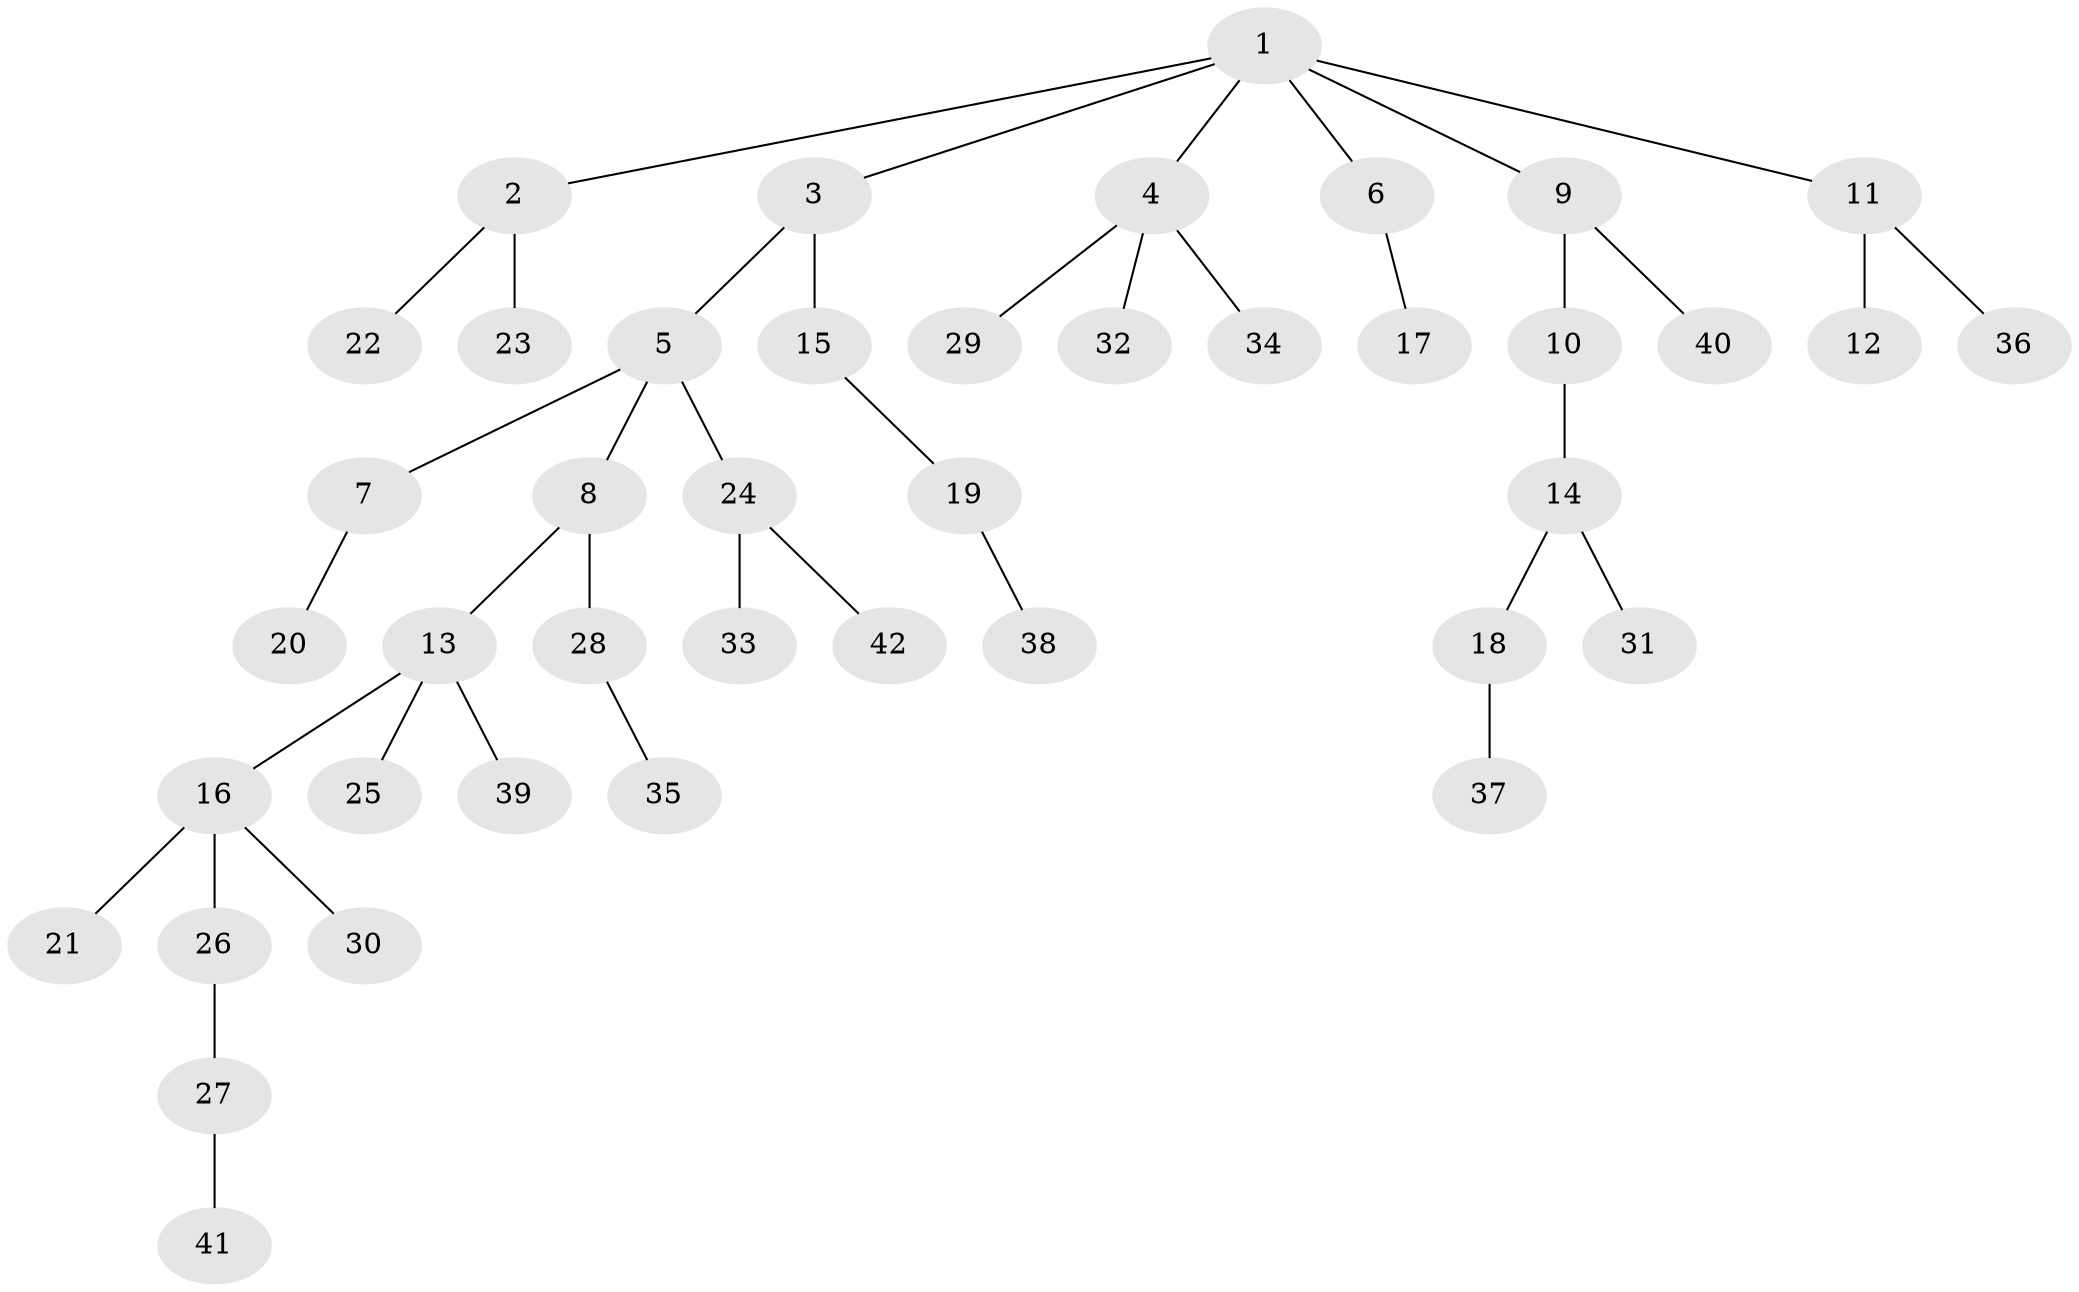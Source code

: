 // original degree distribution, {7: 0.011904761904761904, 4: 0.08333333333333333, 5: 0.047619047619047616, 3: 0.11904761904761904, 1: 0.5119047619047619, 2: 0.2261904761904762}
// Generated by graph-tools (version 1.1) at 2025/36/03/09/25 02:36:52]
// undirected, 42 vertices, 41 edges
graph export_dot {
graph [start="1"]
  node [color=gray90,style=filled];
  1;
  2;
  3;
  4;
  5;
  6;
  7;
  8;
  9;
  10;
  11;
  12;
  13;
  14;
  15;
  16;
  17;
  18;
  19;
  20;
  21;
  22;
  23;
  24;
  25;
  26;
  27;
  28;
  29;
  30;
  31;
  32;
  33;
  34;
  35;
  36;
  37;
  38;
  39;
  40;
  41;
  42;
  1 -- 2 [weight=1.0];
  1 -- 3 [weight=1.0];
  1 -- 4 [weight=1.0];
  1 -- 6 [weight=1.0];
  1 -- 9 [weight=1.0];
  1 -- 11 [weight=1.0];
  2 -- 22 [weight=1.0];
  2 -- 23 [weight=1.0];
  3 -- 5 [weight=1.0];
  3 -- 15 [weight=1.0];
  4 -- 29 [weight=1.0];
  4 -- 32 [weight=1.0];
  4 -- 34 [weight=1.0];
  5 -- 7 [weight=1.0];
  5 -- 8 [weight=1.0];
  5 -- 24 [weight=1.0];
  6 -- 17 [weight=1.0];
  7 -- 20 [weight=1.0];
  8 -- 13 [weight=1.0];
  8 -- 28 [weight=1.0];
  9 -- 10 [weight=1.0];
  9 -- 40 [weight=1.0];
  10 -- 14 [weight=1.0];
  11 -- 12 [weight=1.0];
  11 -- 36 [weight=1.0];
  13 -- 16 [weight=1.0];
  13 -- 25 [weight=1.0];
  13 -- 39 [weight=1.0];
  14 -- 18 [weight=1.0];
  14 -- 31 [weight=1.0];
  15 -- 19 [weight=1.0];
  16 -- 21 [weight=1.0];
  16 -- 26 [weight=1.0];
  16 -- 30 [weight=1.0];
  18 -- 37 [weight=1.0];
  19 -- 38 [weight=1.0];
  24 -- 33 [weight=1.0];
  24 -- 42 [weight=1.0];
  26 -- 27 [weight=1.0];
  27 -- 41 [weight=1.0];
  28 -- 35 [weight=1.0];
}
